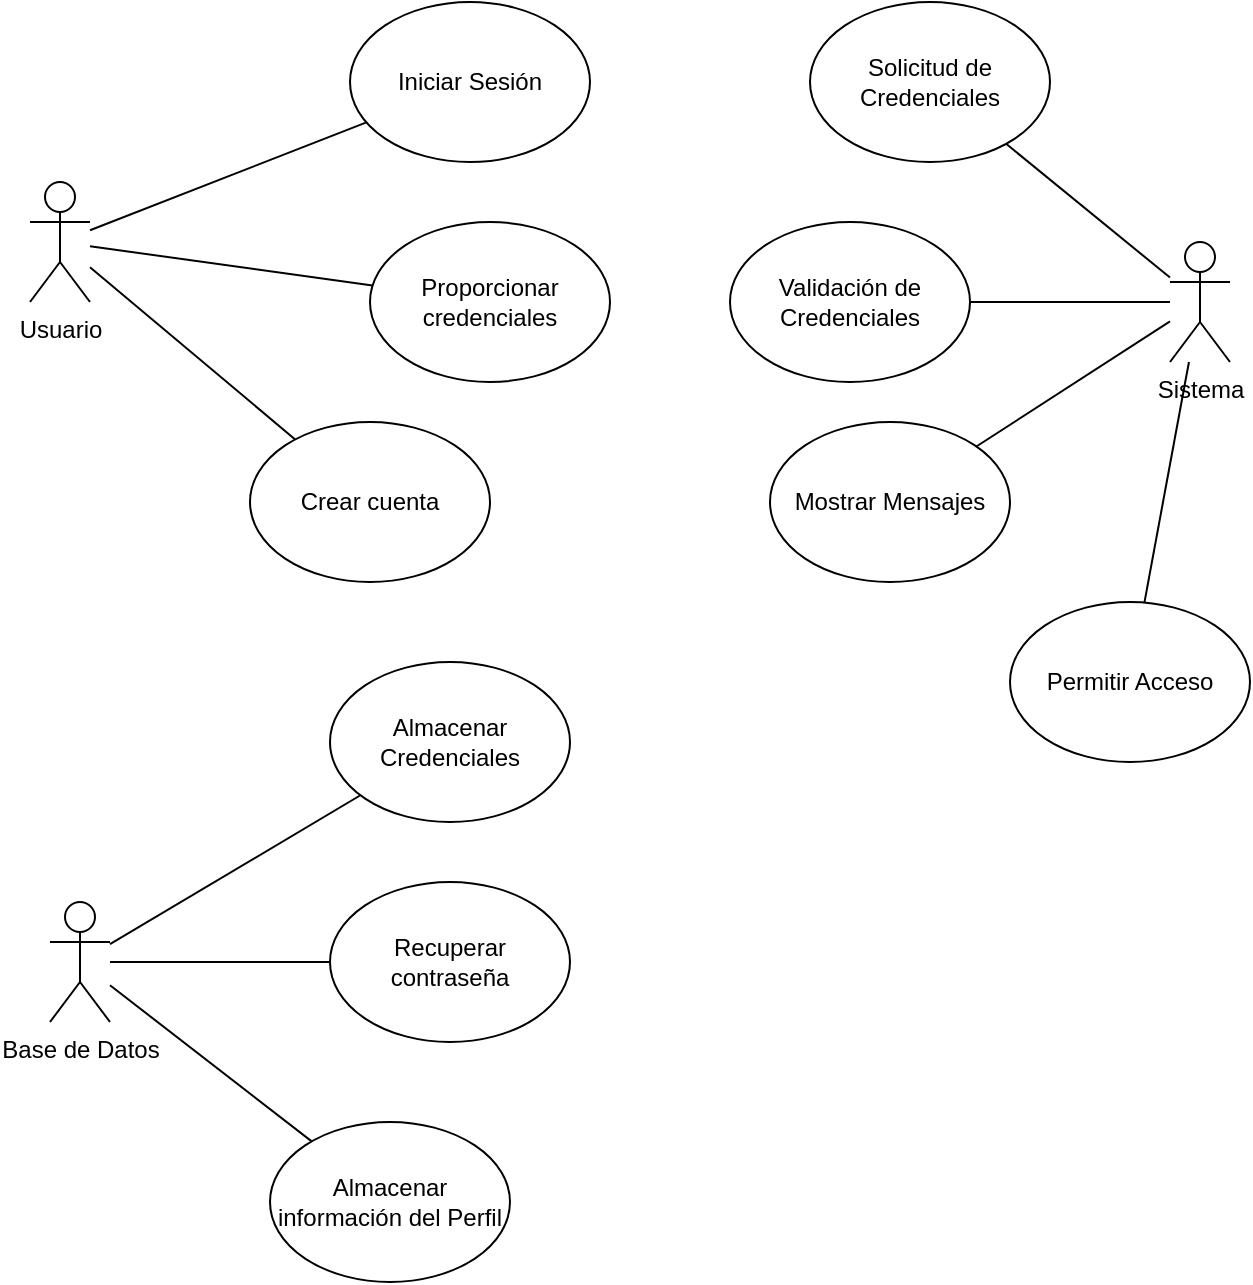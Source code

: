 <mxfile version="23.0.2" type="github">
  <diagram name="Página-1" id="_7mFdQsxWDLfKX1LDUqQ">
    <mxGraphModel dx="1120" dy="460" grid="1" gridSize="10" guides="1" tooltips="1" connect="1" arrows="1" fold="1" page="1" pageScale="1" pageWidth="827" pageHeight="1169" math="0" shadow="0">
      <root>
        <mxCell id="0" />
        <mxCell id="1" parent="0" />
        <mxCell id="CKQWSGTNVJlm8kkWc3Bc-1" value="Usuario" style="shape=umlActor;verticalLabelPosition=bottom;verticalAlign=top;html=1;outlineConnect=0;" parent="1" vertex="1">
          <mxGeometry x="110" y="130" width="30" height="60" as="geometry" />
        </mxCell>
        <mxCell id="CKQWSGTNVJlm8kkWc3Bc-2" value="Sistema" style="shape=umlActor;verticalLabelPosition=bottom;verticalAlign=top;html=1;outlineConnect=0;" parent="1" vertex="1">
          <mxGeometry x="680" y="160" width="30" height="60" as="geometry" />
        </mxCell>
        <mxCell id="CKQWSGTNVJlm8kkWc3Bc-3" value="Iniciar Sesión" style="ellipse;whiteSpace=wrap;html=1;" parent="1" vertex="1">
          <mxGeometry x="270" y="40" width="120" height="80" as="geometry" />
        </mxCell>
        <mxCell id="CKQWSGTNVJlm8kkWc3Bc-4" value="Crear cuenta" style="ellipse;whiteSpace=wrap;html=1;" parent="1" vertex="1">
          <mxGeometry x="220" y="250" width="120" height="80" as="geometry" />
        </mxCell>
        <mxCell id="CKQWSGTNVJlm8kkWc3Bc-5" value="Proporcionar credenciales" style="ellipse;whiteSpace=wrap;html=1;" parent="1" vertex="1">
          <mxGeometry x="280" y="150" width="120" height="80" as="geometry" />
        </mxCell>
        <mxCell id="CKQWSGTNVJlm8kkWc3Bc-7" value="Solicitud de Credenciales" style="ellipse;whiteSpace=wrap;html=1;" parent="1" vertex="1">
          <mxGeometry x="500" y="40" width="120" height="80" as="geometry" />
        </mxCell>
        <mxCell id="CKQWSGTNVJlm8kkWc3Bc-8" value="Validación de Credenciales" style="ellipse;whiteSpace=wrap;html=1;" parent="1" vertex="1">
          <mxGeometry x="460" y="150" width="120" height="80" as="geometry" />
        </mxCell>
        <mxCell id="CKQWSGTNVJlm8kkWc3Bc-9" value="Mostrar Mensajes" style="ellipse;whiteSpace=wrap;html=1;" parent="1" vertex="1">
          <mxGeometry x="480" y="250" width="120" height="80" as="geometry" />
        </mxCell>
        <mxCell id="CKQWSGTNVJlm8kkWc3Bc-11" value="" style="endArrow=none;html=1;rounded=0;" parent="1" source="CKQWSGTNVJlm8kkWc3Bc-1" target="CKQWSGTNVJlm8kkWc3Bc-3" edge="1">
          <mxGeometry width="50" height="50" relative="1" as="geometry">
            <mxPoint x="460" y="240" as="sourcePoint" />
            <mxPoint x="510" y="190" as="targetPoint" />
          </mxGeometry>
        </mxCell>
        <mxCell id="CKQWSGTNVJlm8kkWc3Bc-12" value="" style="endArrow=none;html=1;rounded=0;" parent="1" source="CKQWSGTNVJlm8kkWc3Bc-4" target="CKQWSGTNVJlm8kkWc3Bc-1" edge="1">
          <mxGeometry width="50" height="50" relative="1" as="geometry">
            <mxPoint x="170" y="300" as="sourcePoint" />
            <mxPoint x="220" y="250" as="targetPoint" />
          </mxGeometry>
        </mxCell>
        <mxCell id="CKQWSGTNVJlm8kkWc3Bc-13" value="" style="endArrow=none;html=1;rounded=0;" parent="1" source="CKQWSGTNVJlm8kkWc3Bc-1" target="CKQWSGTNVJlm8kkWc3Bc-5" edge="1">
          <mxGeometry width="50" height="50" relative="1" as="geometry">
            <mxPoint x="180" y="250" as="sourcePoint" />
            <mxPoint x="230" y="200" as="targetPoint" />
          </mxGeometry>
        </mxCell>
        <mxCell id="CKQWSGTNVJlm8kkWc3Bc-16" value="" style="endArrow=none;html=1;rounded=0;" parent="1" source="CKQWSGTNVJlm8kkWc3Bc-7" target="CKQWSGTNVJlm8kkWc3Bc-2" edge="1">
          <mxGeometry width="50" height="50" relative="1" as="geometry">
            <mxPoint x="150" y="192" as="sourcePoint" />
            <mxPoint x="225" y="304" as="targetPoint" />
          </mxGeometry>
        </mxCell>
        <mxCell id="CKQWSGTNVJlm8kkWc3Bc-17" value="" style="endArrow=none;html=1;rounded=0;" parent="1" source="CKQWSGTNVJlm8kkWc3Bc-8" target="CKQWSGTNVJlm8kkWc3Bc-2" edge="1">
          <mxGeometry width="50" height="50" relative="1" as="geometry">
            <mxPoint x="160" y="202" as="sourcePoint" />
            <mxPoint x="235" y="314" as="targetPoint" />
          </mxGeometry>
        </mxCell>
        <mxCell id="CKQWSGTNVJlm8kkWc3Bc-18" value="" style="endArrow=none;html=1;rounded=0;" parent="1" source="CKQWSGTNVJlm8kkWc3Bc-9" target="CKQWSGTNVJlm8kkWc3Bc-2" edge="1">
          <mxGeometry width="50" height="50" relative="1" as="geometry">
            <mxPoint x="460" y="230" as="sourcePoint" />
            <mxPoint x="510" y="180" as="targetPoint" />
          </mxGeometry>
        </mxCell>
        <mxCell id="CKQWSGTNVJlm8kkWc3Bc-19" value="Base de Datos" style="shape=umlActor;verticalLabelPosition=bottom;verticalAlign=top;html=1;outlineConnect=0;" parent="1" vertex="1">
          <mxGeometry x="120" y="490" width="30" height="60" as="geometry" />
        </mxCell>
        <mxCell id="CKQWSGTNVJlm8kkWc3Bc-20" value="Almacenar Credenciales" style="ellipse;whiteSpace=wrap;html=1;" parent="1" vertex="1">
          <mxGeometry x="260" y="370" width="120" height="80" as="geometry" />
        </mxCell>
        <mxCell id="CKQWSGTNVJlm8kkWc3Bc-23" value="" style="endArrow=none;html=1;rounded=0;" parent="1" source="CKQWSGTNVJlm8kkWc3Bc-19" target="CKQWSGTNVJlm8kkWc3Bc-20" edge="1">
          <mxGeometry width="50" height="50" relative="1" as="geometry">
            <mxPoint x="460" y="440" as="sourcePoint" />
            <mxPoint x="510" y="390" as="targetPoint" />
          </mxGeometry>
        </mxCell>
        <mxCell id="qdF0K8Gs0D8R_Y1hV0jT-1" value="Recuperar contraseña" style="ellipse;whiteSpace=wrap;html=1;" vertex="1" parent="1">
          <mxGeometry x="260" y="480" width="120" height="80" as="geometry" />
        </mxCell>
        <mxCell id="qdF0K8Gs0D8R_Y1hV0jT-2" value="" style="endArrow=none;html=1;rounded=0;" edge="1" parent="1" source="CKQWSGTNVJlm8kkWc3Bc-19" target="qdF0K8Gs0D8R_Y1hV0jT-1">
          <mxGeometry width="50" height="50" relative="1" as="geometry">
            <mxPoint x="390" y="380" as="sourcePoint" />
            <mxPoint x="440" y="330" as="targetPoint" />
          </mxGeometry>
        </mxCell>
        <mxCell id="qdF0K8Gs0D8R_Y1hV0jT-3" value="Almacenar información del Perfil" style="ellipse;whiteSpace=wrap;html=1;" vertex="1" parent="1">
          <mxGeometry x="230" y="600.0" width="120" height="80" as="geometry" />
        </mxCell>
        <mxCell id="qdF0K8Gs0D8R_Y1hV0jT-4" value="" style="endArrow=none;html=1;rounded=0;" edge="1" parent="1" target="qdF0K8Gs0D8R_Y1hV0jT-3" source="CKQWSGTNVJlm8kkWc3Bc-19">
          <mxGeometry width="50" height="50" relative="1" as="geometry">
            <mxPoint x="170" y="549.996" as="sourcePoint" />
            <mxPoint x="460" y="424.32" as="targetPoint" />
          </mxGeometry>
        </mxCell>
        <mxCell id="qdF0K8Gs0D8R_Y1hV0jT-7" value="Permitir Acceso" style="ellipse;whiteSpace=wrap;html=1;" vertex="1" parent="1">
          <mxGeometry x="600" y="340" width="120" height="80" as="geometry" />
        </mxCell>
        <mxCell id="qdF0K8Gs0D8R_Y1hV0jT-8" value="" style="endArrow=none;html=1;rounded=0;" edge="1" parent="1" source="qdF0K8Gs0D8R_Y1hV0jT-7" target="CKQWSGTNVJlm8kkWc3Bc-2">
          <mxGeometry width="50" height="50" relative="1" as="geometry">
            <mxPoint x="650" y="440" as="sourcePoint" />
            <mxPoint x="705" y="250" as="targetPoint" />
          </mxGeometry>
        </mxCell>
      </root>
    </mxGraphModel>
  </diagram>
</mxfile>

